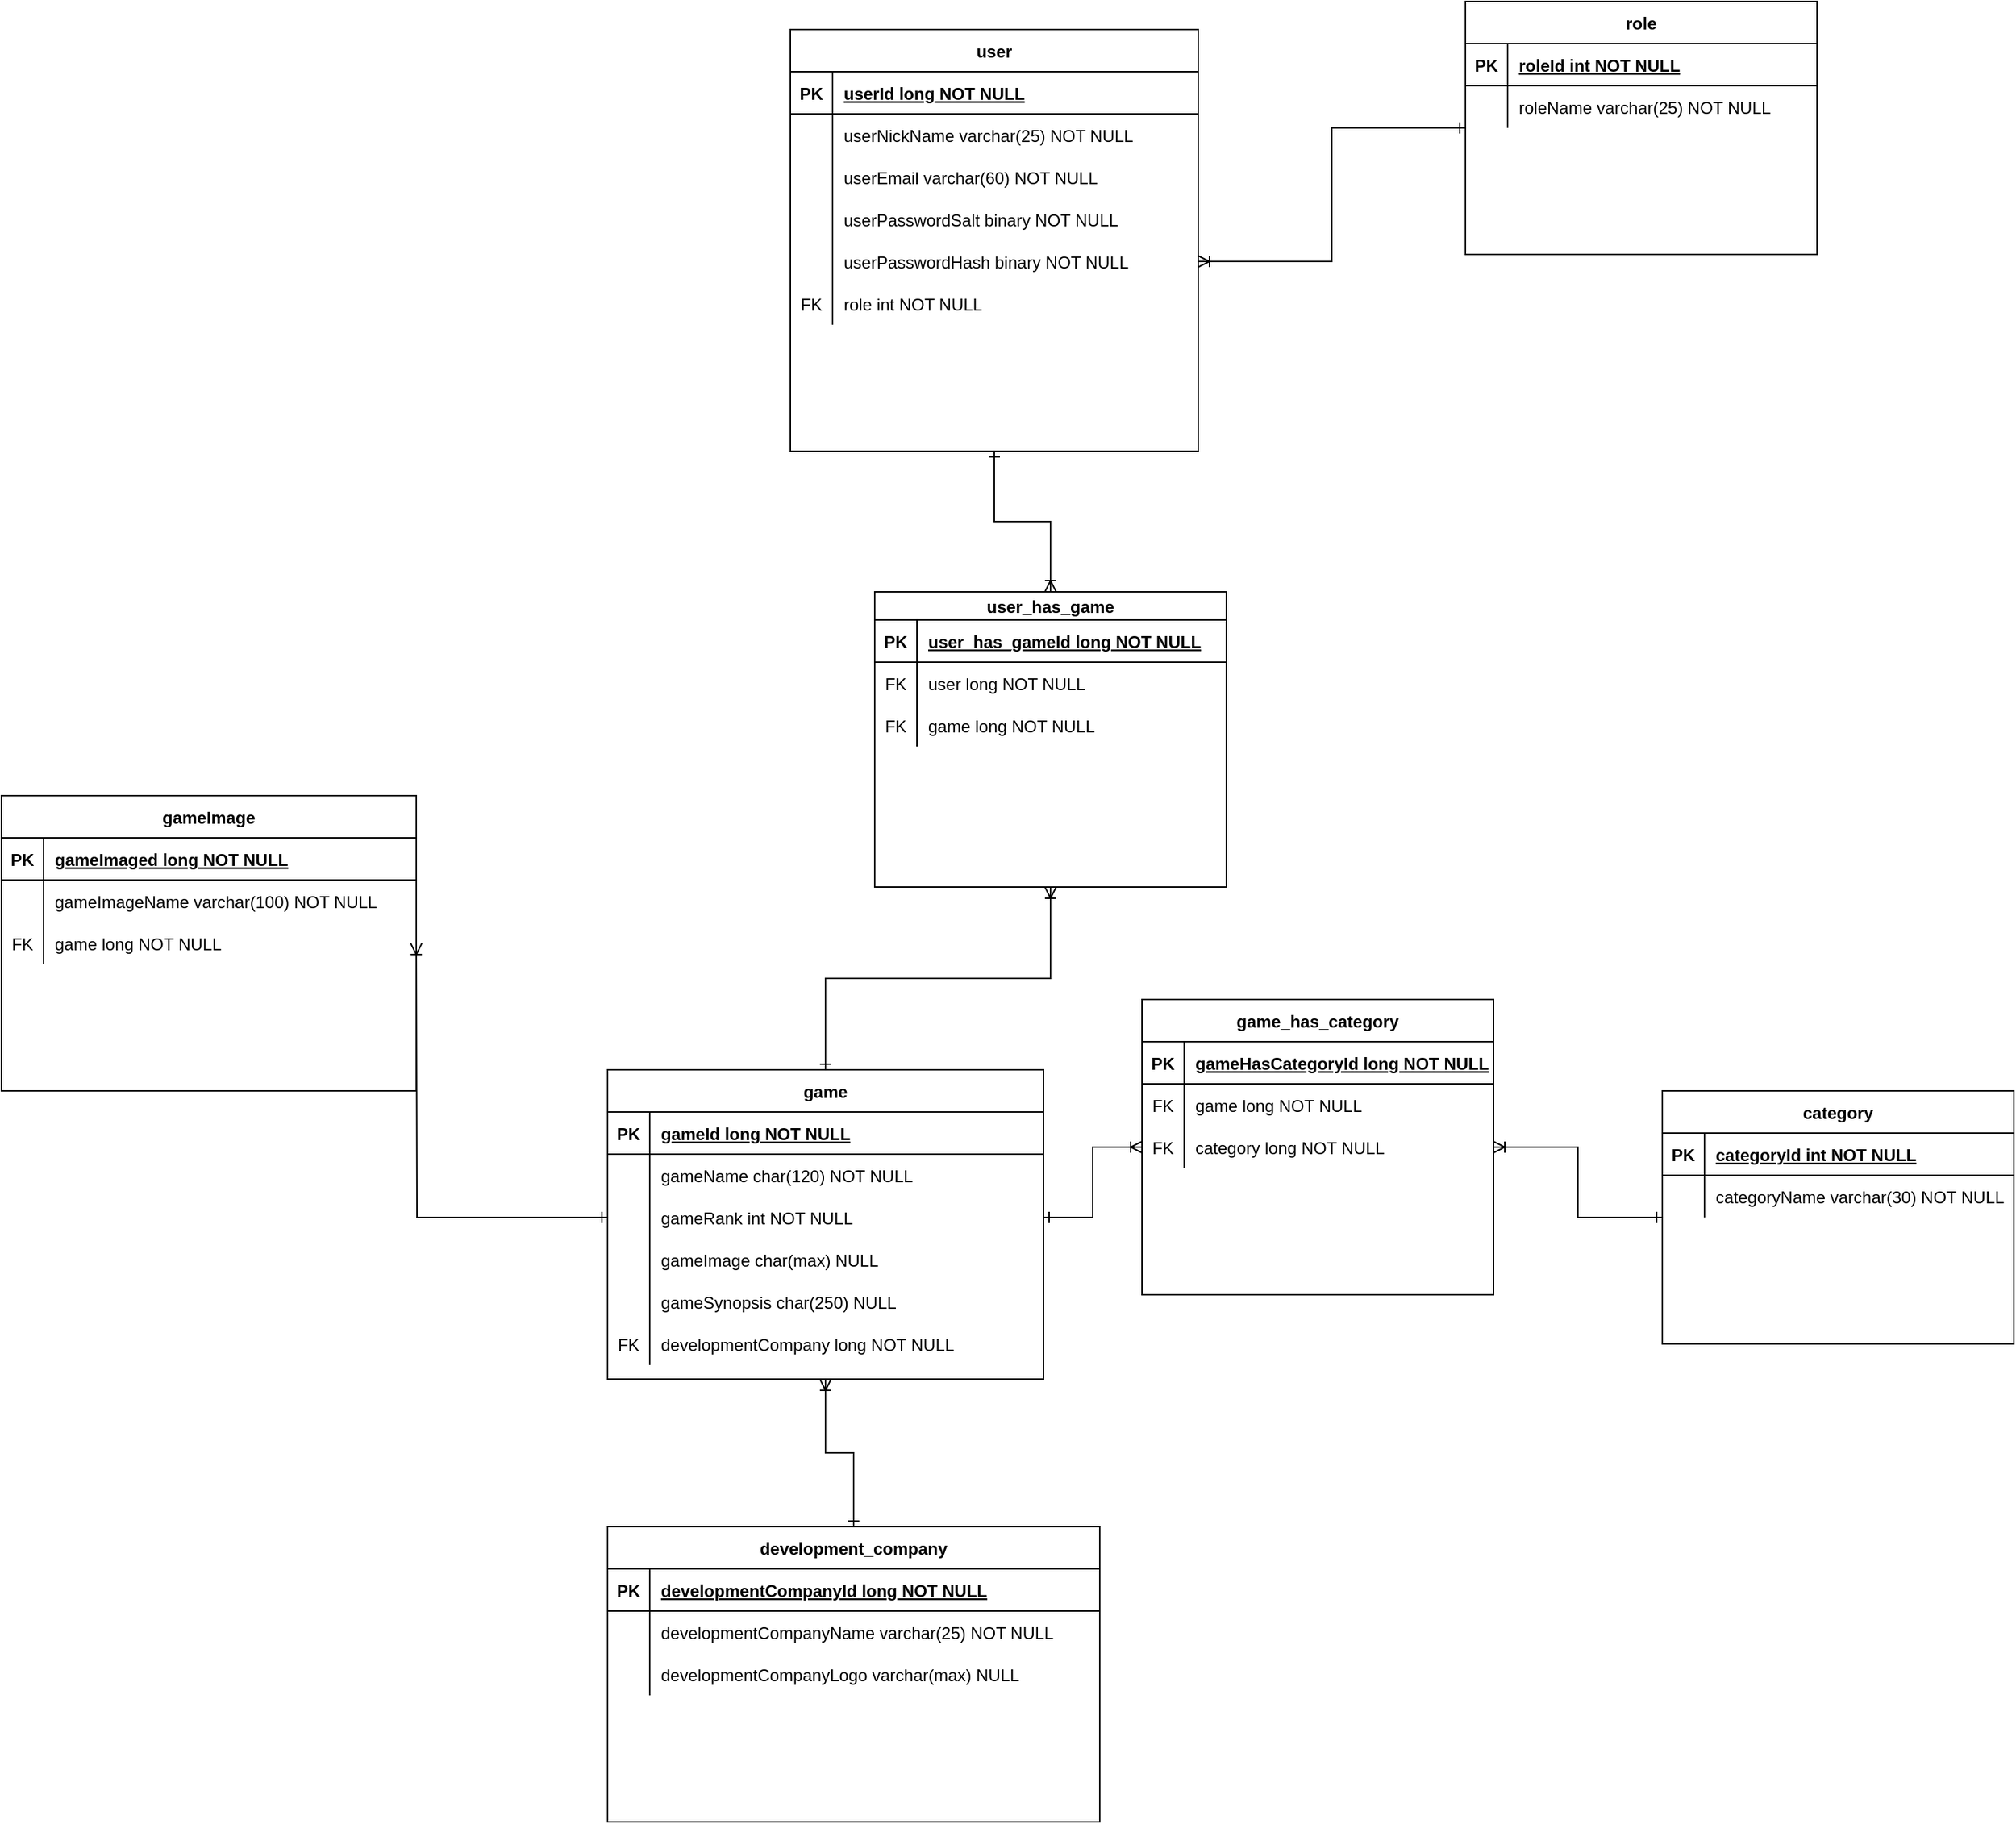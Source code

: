 <mxfile version="22.1.21" type="device">
  <diagram id="R2lEEEUBdFMjLlhIrx00" name="Page-1">
    <mxGraphModel dx="1264" dy="916" grid="0" gridSize="10" guides="1" tooltips="1" connect="1" arrows="1" fold="1" page="0" pageScale="1" pageWidth="850" pageHeight="1100" math="0" shadow="0" extFonts="Permanent Marker^https://fonts.googleapis.com/css?family=Permanent+Marker">
      <root>
        <mxCell id="0" />
        <mxCell id="1" parent="0" />
        <mxCell id="AnekOjDYWq-MQ7Yk_HKM-102" style="edgeStyle=orthogonalEdgeStyle;rounded=0;orthogonalLoop=1;jettySize=auto;html=1;exitX=0.5;exitY=1;exitDx=0;exitDy=0;entryX=0.5;entryY=0;entryDx=0;entryDy=0;endArrow=ERone;endFill=0;startArrow=ERoneToMany;startFill=0;" parent="1" source="C-vyLk0tnHw3VtMMgP7b-23" target="AnekOjDYWq-MQ7Yk_HKM-36" edge="1">
          <mxGeometry relative="1" as="geometry" />
        </mxCell>
        <mxCell id="C-vyLk0tnHw3VtMMgP7b-23" value="game" style="shape=table;startSize=30;container=1;collapsible=1;childLayout=tableLayout;fixedRows=1;rowLines=0;fontStyle=1;align=center;resizeLast=1;" parent="1" vertex="1">
          <mxGeometry x="160" y="720" width="310" height="220" as="geometry" />
        </mxCell>
        <mxCell id="C-vyLk0tnHw3VtMMgP7b-24" value="" style="shape=partialRectangle;collapsible=0;dropTarget=0;pointerEvents=0;fillColor=none;points=[[0,0.5],[1,0.5]];portConstraint=eastwest;top=0;left=0;right=0;bottom=1;" parent="C-vyLk0tnHw3VtMMgP7b-23" vertex="1">
          <mxGeometry y="30" width="310" height="30" as="geometry" />
        </mxCell>
        <mxCell id="C-vyLk0tnHw3VtMMgP7b-25" value="PK" style="shape=partialRectangle;overflow=hidden;connectable=0;fillColor=none;top=0;left=0;bottom=0;right=0;fontStyle=1;" parent="C-vyLk0tnHw3VtMMgP7b-24" vertex="1">
          <mxGeometry width="30" height="30" as="geometry">
            <mxRectangle width="30" height="30" as="alternateBounds" />
          </mxGeometry>
        </mxCell>
        <mxCell id="C-vyLk0tnHw3VtMMgP7b-26" value="gameId long NOT NULL " style="shape=partialRectangle;overflow=hidden;connectable=0;fillColor=none;top=0;left=0;bottom=0;right=0;align=left;spacingLeft=6;fontStyle=5;" parent="C-vyLk0tnHw3VtMMgP7b-24" vertex="1">
          <mxGeometry x="30" width="280" height="30" as="geometry">
            <mxRectangle width="280" height="30" as="alternateBounds" />
          </mxGeometry>
        </mxCell>
        <mxCell id="C-vyLk0tnHw3VtMMgP7b-27" value="" style="shape=partialRectangle;collapsible=0;dropTarget=0;pointerEvents=0;fillColor=none;points=[[0,0.5],[1,0.5]];portConstraint=eastwest;top=0;left=0;right=0;bottom=0;" parent="C-vyLk0tnHw3VtMMgP7b-23" vertex="1">
          <mxGeometry y="60" width="310" height="30" as="geometry" />
        </mxCell>
        <mxCell id="C-vyLk0tnHw3VtMMgP7b-28" value="" style="shape=partialRectangle;overflow=hidden;connectable=0;fillColor=none;top=0;left=0;bottom=0;right=0;" parent="C-vyLk0tnHw3VtMMgP7b-27" vertex="1">
          <mxGeometry width="30" height="30" as="geometry">
            <mxRectangle width="30" height="30" as="alternateBounds" />
          </mxGeometry>
        </mxCell>
        <mxCell id="C-vyLk0tnHw3VtMMgP7b-29" value="gameName char(120) NOT NULL" style="shape=partialRectangle;overflow=hidden;connectable=0;fillColor=none;top=0;left=0;bottom=0;right=0;align=left;spacingLeft=6;" parent="C-vyLk0tnHw3VtMMgP7b-27" vertex="1">
          <mxGeometry x="30" width="280" height="30" as="geometry">
            <mxRectangle width="280" height="30" as="alternateBounds" />
          </mxGeometry>
        </mxCell>
        <mxCell id="AnekOjDYWq-MQ7Yk_HKM-1" value="" style="shape=partialRectangle;collapsible=0;dropTarget=0;pointerEvents=0;fillColor=none;points=[[0,0.5],[1,0.5]];portConstraint=eastwest;top=0;left=0;right=0;bottom=0;" parent="C-vyLk0tnHw3VtMMgP7b-23" vertex="1">
          <mxGeometry y="90" width="310" height="30" as="geometry" />
        </mxCell>
        <mxCell id="AnekOjDYWq-MQ7Yk_HKM-2" value="" style="shape=partialRectangle;overflow=hidden;connectable=0;fillColor=none;top=0;left=0;bottom=0;right=0;" parent="AnekOjDYWq-MQ7Yk_HKM-1" vertex="1">
          <mxGeometry width="30" height="30" as="geometry">
            <mxRectangle width="30" height="30" as="alternateBounds" />
          </mxGeometry>
        </mxCell>
        <mxCell id="AnekOjDYWq-MQ7Yk_HKM-3" value="gameRank int NOT NULL" style="shape=partialRectangle;overflow=hidden;connectable=0;fillColor=none;top=0;left=0;bottom=0;right=0;align=left;spacingLeft=6;" parent="AnekOjDYWq-MQ7Yk_HKM-1" vertex="1">
          <mxGeometry x="30" width="280" height="30" as="geometry">
            <mxRectangle width="280" height="30" as="alternateBounds" />
          </mxGeometry>
        </mxCell>
        <mxCell id="AnekOjDYWq-MQ7Yk_HKM-4" value="" style="shape=partialRectangle;collapsible=0;dropTarget=0;pointerEvents=0;fillColor=none;points=[[0,0.5],[1,0.5]];portConstraint=eastwest;top=0;left=0;right=0;bottom=0;" parent="C-vyLk0tnHw3VtMMgP7b-23" vertex="1">
          <mxGeometry y="120" width="310" height="30" as="geometry" />
        </mxCell>
        <mxCell id="AnekOjDYWq-MQ7Yk_HKM-5" value="" style="shape=partialRectangle;overflow=hidden;connectable=0;fillColor=none;top=0;left=0;bottom=0;right=0;" parent="AnekOjDYWq-MQ7Yk_HKM-4" vertex="1">
          <mxGeometry width="30" height="30" as="geometry">
            <mxRectangle width="30" height="30" as="alternateBounds" />
          </mxGeometry>
        </mxCell>
        <mxCell id="AnekOjDYWq-MQ7Yk_HKM-6" value="gameImage char(max) NULL" style="shape=partialRectangle;overflow=hidden;connectable=0;fillColor=none;top=0;left=0;bottom=0;right=0;align=left;spacingLeft=6;" parent="AnekOjDYWq-MQ7Yk_HKM-4" vertex="1">
          <mxGeometry x="30" width="280" height="30" as="geometry">
            <mxRectangle width="280" height="30" as="alternateBounds" />
          </mxGeometry>
        </mxCell>
        <mxCell id="AnekOjDYWq-MQ7Yk_HKM-7" value="" style="shape=partialRectangle;collapsible=0;dropTarget=0;pointerEvents=0;fillColor=none;points=[[0,0.5],[1,0.5]];portConstraint=eastwest;top=0;left=0;right=0;bottom=0;" parent="C-vyLk0tnHw3VtMMgP7b-23" vertex="1">
          <mxGeometry y="150" width="310" height="30" as="geometry" />
        </mxCell>
        <mxCell id="AnekOjDYWq-MQ7Yk_HKM-8" value="" style="shape=partialRectangle;overflow=hidden;connectable=0;fillColor=none;top=0;left=0;bottom=0;right=0;" parent="AnekOjDYWq-MQ7Yk_HKM-7" vertex="1">
          <mxGeometry width="30" height="30" as="geometry">
            <mxRectangle width="30" height="30" as="alternateBounds" />
          </mxGeometry>
        </mxCell>
        <mxCell id="AnekOjDYWq-MQ7Yk_HKM-9" value="gameSynopsis char(250) NULL" style="shape=partialRectangle;overflow=hidden;connectable=0;fillColor=none;top=0;left=0;bottom=0;right=0;align=left;spacingLeft=6;" parent="AnekOjDYWq-MQ7Yk_HKM-7" vertex="1">
          <mxGeometry x="30" width="280" height="30" as="geometry">
            <mxRectangle width="280" height="30" as="alternateBounds" />
          </mxGeometry>
        </mxCell>
        <mxCell id="AnekOjDYWq-MQ7Yk_HKM-103" value="" style="shape=partialRectangle;collapsible=0;dropTarget=0;pointerEvents=0;fillColor=none;points=[[0,0.5],[1,0.5]];portConstraint=eastwest;top=0;left=0;right=0;bottom=0;" parent="C-vyLk0tnHw3VtMMgP7b-23" vertex="1">
          <mxGeometry y="180" width="310" height="30" as="geometry" />
        </mxCell>
        <mxCell id="AnekOjDYWq-MQ7Yk_HKM-104" value="FK" style="shape=partialRectangle;overflow=hidden;connectable=0;fillColor=none;top=0;left=0;bottom=0;right=0;" parent="AnekOjDYWq-MQ7Yk_HKM-103" vertex="1">
          <mxGeometry width="30" height="30" as="geometry">
            <mxRectangle width="30" height="30" as="alternateBounds" />
          </mxGeometry>
        </mxCell>
        <mxCell id="AnekOjDYWq-MQ7Yk_HKM-105" value="developmentCompany long NOT NULL" style="shape=partialRectangle;overflow=hidden;connectable=0;fillColor=none;top=0;left=0;bottom=0;right=0;align=left;spacingLeft=6;" parent="AnekOjDYWq-MQ7Yk_HKM-103" vertex="1">
          <mxGeometry x="30" width="280" height="30" as="geometry">
            <mxRectangle width="280" height="30" as="alternateBounds" />
          </mxGeometry>
        </mxCell>
        <mxCell id="AnekOjDYWq-MQ7Yk_HKM-89" style="edgeStyle=orthogonalEdgeStyle;rounded=0;orthogonalLoop=1;jettySize=auto;html=1;exitX=0;exitY=0.5;exitDx=0;exitDy=0;entryX=1;entryY=0.5;entryDx=0;entryDy=0;startArrow=ERone;startFill=0;endArrow=ERoneToMany;endFill=0;" parent="1" source="AnekOjDYWq-MQ7Yk_HKM-29" target="AnekOjDYWq-MQ7Yk_HKM-85" edge="1">
          <mxGeometry relative="1" as="geometry" />
        </mxCell>
        <mxCell id="AnekOjDYWq-MQ7Yk_HKM-29" value="category" style="shape=table;startSize=30;container=1;collapsible=1;childLayout=tableLayout;fixedRows=1;rowLines=0;fontStyle=1;align=center;resizeLast=1;" parent="1" vertex="1">
          <mxGeometry x="910" y="735" width="250" height="180" as="geometry" />
        </mxCell>
        <mxCell id="AnekOjDYWq-MQ7Yk_HKM-30" value="" style="shape=partialRectangle;collapsible=0;dropTarget=0;pointerEvents=0;fillColor=none;points=[[0,0.5],[1,0.5]];portConstraint=eastwest;top=0;left=0;right=0;bottom=1;" parent="AnekOjDYWq-MQ7Yk_HKM-29" vertex="1">
          <mxGeometry y="30" width="250" height="30" as="geometry" />
        </mxCell>
        <mxCell id="AnekOjDYWq-MQ7Yk_HKM-31" value="PK" style="shape=partialRectangle;overflow=hidden;connectable=0;fillColor=none;top=0;left=0;bottom=0;right=0;fontStyle=1;" parent="AnekOjDYWq-MQ7Yk_HKM-30" vertex="1">
          <mxGeometry width="30" height="30" as="geometry">
            <mxRectangle width="30" height="30" as="alternateBounds" />
          </mxGeometry>
        </mxCell>
        <mxCell id="AnekOjDYWq-MQ7Yk_HKM-32" value="categoryId int NOT NULL" style="shape=partialRectangle;overflow=hidden;connectable=0;fillColor=none;top=0;left=0;bottom=0;right=0;align=left;spacingLeft=6;fontStyle=5;" parent="AnekOjDYWq-MQ7Yk_HKM-30" vertex="1">
          <mxGeometry x="30" width="220" height="30" as="geometry">
            <mxRectangle width="220" height="30" as="alternateBounds" />
          </mxGeometry>
        </mxCell>
        <mxCell id="AnekOjDYWq-MQ7Yk_HKM-33" value="" style="shape=partialRectangle;collapsible=0;dropTarget=0;pointerEvents=0;fillColor=none;points=[[0,0.5],[1,0.5]];portConstraint=eastwest;top=0;left=0;right=0;bottom=0;" parent="AnekOjDYWq-MQ7Yk_HKM-29" vertex="1">
          <mxGeometry y="60" width="250" height="30" as="geometry" />
        </mxCell>
        <mxCell id="AnekOjDYWq-MQ7Yk_HKM-34" value="" style="shape=partialRectangle;overflow=hidden;connectable=0;fillColor=none;top=0;left=0;bottom=0;right=0;" parent="AnekOjDYWq-MQ7Yk_HKM-33" vertex="1">
          <mxGeometry width="30" height="30" as="geometry">
            <mxRectangle width="30" height="30" as="alternateBounds" />
          </mxGeometry>
        </mxCell>
        <mxCell id="AnekOjDYWq-MQ7Yk_HKM-35" value="categoryName varchar(30) NOT NULL" style="shape=partialRectangle;overflow=hidden;connectable=0;fillColor=none;top=0;left=0;bottom=0;right=0;align=left;spacingLeft=6;" parent="AnekOjDYWq-MQ7Yk_HKM-33" vertex="1">
          <mxGeometry x="30" width="220" height="30" as="geometry">
            <mxRectangle width="220" height="30" as="alternateBounds" />
          </mxGeometry>
        </mxCell>
        <mxCell id="AnekOjDYWq-MQ7Yk_HKM-36" value="development_company" style="shape=table;startSize=30;container=1;collapsible=1;childLayout=tableLayout;fixedRows=1;rowLines=0;fontStyle=1;align=center;resizeLast=1;" parent="1" vertex="1">
          <mxGeometry x="160" y="1045" width="350" height="210" as="geometry" />
        </mxCell>
        <mxCell id="AnekOjDYWq-MQ7Yk_HKM-37" value="" style="shape=partialRectangle;collapsible=0;dropTarget=0;pointerEvents=0;fillColor=none;points=[[0,0.5],[1,0.5]];portConstraint=eastwest;top=0;left=0;right=0;bottom=1;" parent="AnekOjDYWq-MQ7Yk_HKM-36" vertex="1">
          <mxGeometry y="30" width="350" height="30" as="geometry" />
        </mxCell>
        <mxCell id="AnekOjDYWq-MQ7Yk_HKM-38" value="PK" style="shape=partialRectangle;overflow=hidden;connectable=0;fillColor=none;top=0;left=0;bottom=0;right=0;fontStyle=1;" parent="AnekOjDYWq-MQ7Yk_HKM-37" vertex="1">
          <mxGeometry width="30" height="30" as="geometry">
            <mxRectangle width="30" height="30" as="alternateBounds" />
          </mxGeometry>
        </mxCell>
        <mxCell id="AnekOjDYWq-MQ7Yk_HKM-39" value="developmentCompanyId long NOT NULL" style="shape=partialRectangle;overflow=hidden;connectable=0;fillColor=none;top=0;left=0;bottom=0;right=0;align=left;spacingLeft=6;fontStyle=5;" parent="AnekOjDYWq-MQ7Yk_HKM-37" vertex="1">
          <mxGeometry x="30" width="320" height="30" as="geometry">
            <mxRectangle width="320" height="30" as="alternateBounds" />
          </mxGeometry>
        </mxCell>
        <mxCell id="AnekOjDYWq-MQ7Yk_HKM-40" value="" style="shape=partialRectangle;collapsible=0;dropTarget=0;pointerEvents=0;fillColor=none;points=[[0,0.5],[1,0.5]];portConstraint=eastwest;top=0;left=0;right=0;bottom=0;" parent="AnekOjDYWq-MQ7Yk_HKM-36" vertex="1">
          <mxGeometry y="60" width="350" height="30" as="geometry" />
        </mxCell>
        <mxCell id="AnekOjDYWq-MQ7Yk_HKM-41" value="" style="shape=partialRectangle;overflow=hidden;connectable=0;fillColor=none;top=0;left=0;bottom=0;right=0;" parent="AnekOjDYWq-MQ7Yk_HKM-40" vertex="1">
          <mxGeometry width="30" height="30" as="geometry">
            <mxRectangle width="30" height="30" as="alternateBounds" />
          </mxGeometry>
        </mxCell>
        <mxCell id="AnekOjDYWq-MQ7Yk_HKM-42" value="developmentCompanyName varchar(25) NOT NULL" style="shape=partialRectangle;overflow=hidden;connectable=0;fillColor=none;top=0;left=0;bottom=0;right=0;align=left;spacingLeft=6;" parent="AnekOjDYWq-MQ7Yk_HKM-40" vertex="1">
          <mxGeometry x="30" width="320" height="30" as="geometry">
            <mxRectangle width="320" height="30" as="alternateBounds" />
          </mxGeometry>
        </mxCell>
        <mxCell id="AnekOjDYWq-MQ7Yk_HKM-57" value="" style="shape=partialRectangle;collapsible=0;dropTarget=0;pointerEvents=0;fillColor=none;points=[[0,0.5],[1,0.5]];portConstraint=eastwest;top=0;left=0;right=0;bottom=0;" parent="AnekOjDYWq-MQ7Yk_HKM-36" vertex="1">
          <mxGeometry y="90" width="350" height="30" as="geometry" />
        </mxCell>
        <mxCell id="AnekOjDYWq-MQ7Yk_HKM-58" value="" style="shape=partialRectangle;overflow=hidden;connectable=0;fillColor=none;top=0;left=0;bottom=0;right=0;" parent="AnekOjDYWq-MQ7Yk_HKM-57" vertex="1">
          <mxGeometry width="30" height="30" as="geometry">
            <mxRectangle width="30" height="30" as="alternateBounds" />
          </mxGeometry>
        </mxCell>
        <mxCell id="AnekOjDYWq-MQ7Yk_HKM-59" value="developmentCompanyLogo varchar(max) NULL" style="shape=partialRectangle;overflow=hidden;connectable=0;fillColor=none;top=0;left=0;bottom=0;right=0;align=left;spacingLeft=6;" parent="AnekOjDYWq-MQ7Yk_HKM-57" vertex="1">
          <mxGeometry x="30" width="320" height="30" as="geometry">
            <mxRectangle width="320" height="30" as="alternateBounds" />
          </mxGeometry>
        </mxCell>
        <mxCell id="AnekOjDYWq-MQ7Yk_HKM-71" value="game_has_category" style="shape=table;startSize=30;container=1;collapsible=1;childLayout=tableLayout;fixedRows=1;rowLines=0;fontStyle=1;align=center;resizeLast=1;" parent="1" vertex="1">
          <mxGeometry x="540" y="670" width="250" height="210" as="geometry" />
        </mxCell>
        <mxCell id="AnekOjDYWq-MQ7Yk_HKM-72" value="" style="shape=partialRectangle;collapsible=0;dropTarget=0;pointerEvents=0;fillColor=none;points=[[0,0.5],[1,0.5]];portConstraint=eastwest;top=0;left=0;right=0;bottom=1;" parent="AnekOjDYWq-MQ7Yk_HKM-71" vertex="1">
          <mxGeometry y="30" width="250" height="30" as="geometry" />
        </mxCell>
        <mxCell id="AnekOjDYWq-MQ7Yk_HKM-73" value="PK" style="shape=partialRectangle;overflow=hidden;connectable=0;fillColor=none;top=0;left=0;bottom=0;right=0;fontStyle=1;" parent="AnekOjDYWq-MQ7Yk_HKM-72" vertex="1">
          <mxGeometry width="30" height="30" as="geometry">
            <mxRectangle width="30" height="30" as="alternateBounds" />
          </mxGeometry>
        </mxCell>
        <mxCell id="AnekOjDYWq-MQ7Yk_HKM-74" value="gameHasCategoryId long NOT NULL" style="shape=partialRectangle;overflow=hidden;connectable=0;fillColor=none;top=0;left=0;bottom=0;right=0;align=left;spacingLeft=6;fontStyle=5;" parent="AnekOjDYWq-MQ7Yk_HKM-72" vertex="1">
          <mxGeometry x="30" width="220" height="30" as="geometry">
            <mxRectangle width="220" height="30" as="alternateBounds" />
          </mxGeometry>
        </mxCell>
        <mxCell id="AnekOjDYWq-MQ7Yk_HKM-75" value="" style="shape=partialRectangle;collapsible=0;dropTarget=0;pointerEvents=0;fillColor=none;points=[[0,0.5],[1,0.5]];portConstraint=eastwest;top=0;left=0;right=0;bottom=0;" parent="AnekOjDYWq-MQ7Yk_HKM-71" vertex="1">
          <mxGeometry y="60" width="250" height="30" as="geometry" />
        </mxCell>
        <mxCell id="AnekOjDYWq-MQ7Yk_HKM-76" value="FK" style="shape=partialRectangle;overflow=hidden;connectable=0;fillColor=none;top=0;left=0;bottom=0;right=0;" parent="AnekOjDYWq-MQ7Yk_HKM-75" vertex="1">
          <mxGeometry width="30" height="30" as="geometry">
            <mxRectangle width="30" height="30" as="alternateBounds" />
          </mxGeometry>
        </mxCell>
        <mxCell id="AnekOjDYWq-MQ7Yk_HKM-77" value="game long NOT NULL" style="shape=partialRectangle;overflow=hidden;connectable=0;fillColor=none;top=0;left=0;bottom=0;right=0;align=left;spacingLeft=6;" parent="AnekOjDYWq-MQ7Yk_HKM-75" vertex="1">
          <mxGeometry x="30" width="220" height="30" as="geometry">
            <mxRectangle width="220" height="30" as="alternateBounds" />
          </mxGeometry>
        </mxCell>
        <mxCell id="AnekOjDYWq-MQ7Yk_HKM-85" value="" style="shape=partialRectangle;collapsible=0;dropTarget=0;pointerEvents=0;fillColor=none;points=[[0,0.5],[1,0.5]];portConstraint=eastwest;top=0;left=0;right=0;bottom=0;" parent="AnekOjDYWq-MQ7Yk_HKM-71" vertex="1">
          <mxGeometry y="90" width="250" height="30" as="geometry" />
        </mxCell>
        <mxCell id="AnekOjDYWq-MQ7Yk_HKM-86" value="FK" style="shape=partialRectangle;overflow=hidden;connectable=0;fillColor=none;top=0;left=0;bottom=0;right=0;" parent="AnekOjDYWq-MQ7Yk_HKM-85" vertex="1">
          <mxGeometry width="30" height="30" as="geometry">
            <mxRectangle width="30" height="30" as="alternateBounds" />
          </mxGeometry>
        </mxCell>
        <mxCell id="AnekOjDYWq-MQ7Yk_HKM-87" value="category long NOT NULL" style="shape=partialRectangle;overflow=hidden;connectable=0;fillColor=none;top=0;left=0;bottom=0;right=0;align=left;spacingLeft=6;" parent="AnekOjDYWq-MQ7Yk_HKM-85" vertex="1">
          <mxGeometry x="30" width="220" height="30" as="geometry">
            <mxRectangle width="220" height="30" as="alternateBounds" />
          </mxGeometry>
        </mxCell>
        <mxCell id="AnekOjDYWq-MQ7Yk_HKM-88" style="edgeStyle=orthogonalEdgeStyle;rounded=0;orthogonalLoop=1;jettySize=auto;html=1;exitX=1;exitY=0.5;exitDx=0;exitDy=0;entryX=0;entryY=0.5;entryDx=0;entryDy=0;endArrow=ERoneToMany;endFill=0;startArrow=ERone;startFill=0;" parent="1" source="AnekOjDYWq-MQ7Yk_HKM-1" target="AnekOjDYWq-MQ7Yk_HKM-85" edge="1">
          <mxGeometry relative="1" as="geometry" />
        </mxCell>
        <mxCell id="1yfV4tMEm4Xo5S6PeNjJ-73" style="edgeStyle=orthogonalEdgeStyle;rounded=0;orthogonalLoop=1;jettySize=auto;html=1;exitX=0.5;exitY=1;exitDx=0;exitDy=0;entryX=0.5;entryY=0;entryDx=0;entryDy=0;endArrow=ERoneToMany;endFill=0;startArrow=ERone;startFill=0;" parent="1" source="1yfV4tMEm4Xo5S6PeNjJ-1" target="1yfV4tMEm4Xo5S6PeNjJ-56" edge="1">
          <mxGeometry relative="1" as="geometry" />
        </mxCell>
        <mxCell id="1yfV4tMEm4Xo5S6PeNjJ-1" value="user" style="shape=table;startSize=30;container=1;collapsible=1;childLayout=tableLayout;fixedRows=1;rowLines=0;fontStyle=1;align=center;resizeLast=1;" parent="1" vertex="1">
          <mxGeometry x="290" y="-20" width="290" height="300" as="geometry" />
        </mxCell>
        <mxCell id="1yfV4tMEm4Xo5S6PeNjJ-2" value="" style="shape=partialRectangle;collapsible=0;dropTarget=0;pointerEvents=0;fillColor=none;points=[[0,0.5],[1,0.5]];portConstraint=eastwest;top=0;left=0;right=0;bottom=1;" parent="1yfV4tMEm4Xo5S6PeNjJ-1" vertex="1">
          <mxGeometry y="30" width="290" height="30" as="geometry" />
        </mxCell>
        <mxCell id="1yfV4tMEm4Xo5S6PeNjJ-3" value="PK" style="shape=partialRectangle;overflow=hidden;connectable=0;fillColor=none;top=0;left=0;bottom=0;right=0;fontStyle=1;" parent="1yfV4tMEm4Xo5S6PeNjJ-2" vertex="1">
          <mxGeometry width="30" height="30" as="geometry">
            <mxRectangle width="30" height="30" as="alternateBounds" />
          </mxGeometry>
        </mxCell>
        <mxCell id="1yfV4tMEm4Xo5S6PeNjJ-4" value="userId long NOT NULL" style="shape=partialRectangle;overflow=hidden;connectable=0;fillColor=none;top=0;left=0;bottom=0;right=0;align=left;spacingLeft=6;fontStyle=5;" parent="1yfV4tMEm4Xo5S6PeNjJ-2" vertex="1">
          <mxGeometry x="30" width="260" height="30" as="geometry">
            <mxRectangle width="260" height="30" as="alternateBounds" />
          </mxGeometry>
        </mxCell>
        <mxCell id="1yfV4tMEm4Xo5S6PeNjJ-5" value="" style="shape=partialRectangle;collapsible=0;dropTarget=0;pointerEvents=0;fillColor=none;points=[[0,0.5],[1,0.5]];portConstraint=eastwest;top=0;left=0;right=0;bottom=0;" parent="1yfV4tMEm4Xo5S6PeNjJ-1" vertex="1">
          <mxGeometry y="60" width="290" height="30" as="geometry" />
        </mxCell>
        <mxCell id="1yfV4tMEm4Xo5S6PeNjJ-6" value="" style="shape=partialRectangle;overflow=hidden;connectable=0;fillColor=none;top=0;left=0;bottom=0;right=0;" parent="1yfV4tMEm4Xo5S6PeNjJ-5" vertex="1">
          <mxGeometry width="30" height="30" as="geometry">
            <mxRectangle width="30" height="30" as="alternateBounds" />
          </mxGeometry>
        </mxCell>
        <mxCell id="1yfV4tMEm4Xo5S6PeNjJ-7" value="userNickName varchar(25) NOT NULL" style="shape=partialRectangle;overflow=hidden;connectable=0;fillColor=none;top=0;left=0;bottom=0;right=0;align=left;spacingLeft=6;" parent="1yfV4tMEm4Xo5S6PeNjJ-5" vertex="1">
          <mxGeometry x="30" width="260" height="30" as="geometry">
            <mxRectangle width="260" height="30" as="alternateBounds" />
          </mxGeometry>
        </mxCell>
        <mxCell id="1yfV4tMEm4Xo5S6PeNjJ-31" value="" style="shape=partialRectangle;collapsible=0;dropTarget=0;pointerEvents=0;fillColor=none;points=[[0,0.5],[1,0.5]];portConstraint=eastwest;top=0;left=0;right=0;bottom=0;" parent="1yfV4tMEm4Xo5S6PeNjJ-1" vertex="1">
          <mxGeometry y="90" width="290" height="30" as="geometry" />
        </mxCell>
        <mxCell id="1yfV4tMEm4Xo5S6PeNjJ-32" value="" style="shape=partialRectangle;overflow=hidden;connectable=0;fillColor=none;top=0;left=0;bottom=0;right=0;" parent="1yfV4tMEm4Xo5S6PeNjJ-31" vertex="1">
          <mxGeometry width="30" height="30" as="geometry">
            <mxRectangle width="30" height="30" as="alternateBounds" />
          </mxGeometry>
        </mxCell>
        <mxCell id="1yfV4tMEm4Xo5S6PeNjJ-33" value="userEmail varchar(60) NOT NULL" style="shape=partialRectangle;overflow=hidden;connectable=0;fillColor=none;top=0;left=0;bottom=0;right=0;align=left;spacingLeft=6;" parent="1yfV4tMEm4Xo5S6PeNjJ-31" vertex="1">
          <mxGeometry x="30" width="260" height="30" as="geometry">
            <mxRectangle width="260" height="30" as="alternateBounds" />
          </mxGeometry>
        </mxCell>
        <mxCell id="1yfV4tMEm4Xo5S6PeNjJ-15" value="" style="shape=partialRectangle;collapsible=0;dropTarget=0;pointerEvents=0;fillColor=none;points=[[0,0.5],[1,0.5]];portConstraint=eastwest;top=0;left=0;right=0;bottom=0;" parent="1yfV4tMEm4Xo5S6PeNjJ-1" vertex="1">
          <mxGeometry y="120" width="290" height="30" as="geometry" />
        </mxCell>
        <mxCell id="1yfV4tMEm4Xo5S6PeNjJ-16" value="" style="shape=partialRectangle;overflow=hidden;connectable=0;fillColor=none;top=0;left=0;bottom=0;right=0;" parent="1yfV4tMEm4Xo5S6PeNjJ-15" vertex="1">
          <mxGeometry width="30" height="30" as="geometry">
            <mxRectangle width="30" height="30" as="alternateBounds" />
          </mxGeometry>
        </mxCell>
        <mxCell id="1yfV4tMEm4Xo5S6PeNjJ-17" value="userPasswordSalt binary NOT NULL" style="shape=partialRectangle;overflow=hidden;connectable=0;fillColor=none;top=0;left=0;bottom=0;right=0;align=left;spacingLeft=6;" parent="1yfV4tMEm4Xo5S6PeNjJ-15" vertex="1">
          <mxGeometry x="30" width="260" height="30" as="geometry">
            <mxRectangle width="260" height="30" as="alternateBounds" />
          </mxGeometry>
        </mxCell>
        <mxCell id="1yfV4tMEm4Xo5S6PeNjJ-28" value="" style="shape=partialRectangle;collapsible=0;dropTarget=0;pointerEvents=0;fillColor=none;points=[[0,0.5],[1,0.5]];portConstraint=eastwest;top=0;left=0;right=0;bottom=0;" parent="1yfV4tMEm4Xo5S6PeNjJ-1" vertex="1">
          <mxGeometry y="150" width="290" height="30" as="geometry" />
        </mxCell>
        <mxCell id="1yfV4tMEm4Xo5S6PeNjJ-29" value="" style="shape=partialRectangle;overflow=hidden;connectable=0;fillColor=none;top=0;left=0;bottom=0;right=0;" parent="1yfV4tMEm4Xo5S6PeNjJ-28" vertex="1">
          <mxGeometry width="30" height="30" as="geometry">
            <mxRectangle width="30" height="30" as="alternateBounds" />
          </mxGeometry>
        </mxCell>
        <mxCell id="1yfV4tMEm4Xo5S6PeNjJ-30" value="userPasswordHash binary NOT NULL" style="shape=partialRectangle;overflow=hidden;connectable=0;fillColor=none;top=0;left=0;bottom=0;right=0;align=left;spacingLeft=6;" parent="1yfV4tMEm4Xo5S6PeNjJ-28" vertex="1">
          <mxGeometry x="30" width="260" height="30" as="geometry">
            <mxRectangle width="260" height="30" as="alternateBounds" />
          </mxGeometry>
        </mxCell>
        <mxCell id="1yfV4tMEm4Xo5S6PeNjJ-34" value="" style="shape=partialRectangle;collapsible=0;dropTarget=0;pointerEvents=0;fillColor=none;points=[[0,0.5],[1,0.5]];portConstraint=eastwest;top=0;left=0;right=0;bottom=0;" parent="1yfV4tMEm4Xo5S6PeNjJ-1" vertex="1">
          <mxGeometry y="180" width="290" height="30" as="geometry" />
        </mxCell>
        <mxCell id="1yfV4tMEm4Xo5S6PeNjJ-35" value="FK" style="shape=partialRectangle;overflow=hidden;connectable=0;fillColor=none;top=0;left=0;bottom=0;right=0;" parent="1yfV4tMEm4Xo5S6PeNjJ-34" vertex="1">
          <mxGeometry width="30" height="30" as="geometry">
            <mxRectangle width="30" height="30" as="alternateBounds" />
          </mxGeometry>
        </mxCell>
        <mxCell id="1yfV4tMEm4Xo5S6PeNjJ-36" value="role int NOT NULL" style="shape=partialRectangle;overflow=hidden;connectable=0;fillColor=none;top=0;left=0;bottom=0;right=0;align=left;spacingLeft=6;" parent="1yfV4tMEm4Xo5S6PeNjJ-34" vertex="1">
          <mxGeometry x="30" width="260" height="30" as="geometry">
            <mxRectangle width="260" height="30" as="alternateBounds" />
          </mxGeometry>
        </mxCell>
        <mxCell id="1yfV4tMEm4Xo5S6PeNjJ-8" value="gameImage" style="shape=table;startSize=30;container=1;collapsible=1;childLayout=tableLayout;fixedRows=1;rowLines=0;fontStyle=1;align=center;resizeLast=1;" parent="1" vertex="1">
          <mxGeometry x="-271" y="525" width="295" height="210" as="geometry" />
        </mxCell>
        <mxCell id="1yfV4tMEm4Xo5S6PeNjJ-9" value="" style="shape=partialRectangle;collapsible=0;dropTarget=0;pointerEvents=0;fillColor=none;points=[[0,0.5],[1,0.5]];portConstraint=eastwest;top=0;left=0;right=0;bottom=1;" parent="1yfV4tMEm4Xo5S6PeNjJ-8" vertex="1">
          <mxGeometry y="30" width="295" height="30" as="geometry" />
        </mxCell>
        <mxCell id="1yfV4tMEm4Xo5S6PeNjJ-10" value="PK" style="shape=partialRectangle;overflow=hidden;connectable=0;fillColor=none;top=0;left=0;bottom=0;right=0;fontStyle=1;" parent="1yfV4tMEm4Xo5S6PeNjJ-9" vertex="1">
          <mxGeometry width="30" height="30" as="geometry">
            <mxRectangle width="30" height="30" as="alternateBounds" />
          </mxGeometry>
        </mxCell>
        <mxCell id="1yfV4tMEm4Xo5S6PeNjJ-11" value="gameImaged long NOT NULL" style="shape=partialRectangle;overflow=hidden;connectable=0;fillColor=none;top=0;left=0;bottom=0;right=0;align=left;spacingLeft=6;fontStyle=5;" parent="1yfV4tMEm4Xo5S6PeNjJ-9" vertex="1">
          <mxGeometry x="30" width="265" height="30" as="geometry">
            <mxRectangle width="265" height="30" as="alternateBounds" />
          </mxGeometry>
        </mxCell>
        <mxCell id="1yfV4tMEm4Xo5S6PeNjJ-45" value="" style="shape=partialRectangle;collapsible=0;dropTarget=0;pointerEvents=0;fillColor=none;points=[[0,0.5],[1,0.5]];portConstraint=eastwest;top=0;left=0;right=0;bottom=0;" parent="1yfV4tMEm4Xo5S6PeNjJ-8" vertex="1">
          <mxGeometry y="60" width="295" height="30" as="geometry" />
        </mxCell>
        <mxCell id="1yfV4tMEm4Xo5S6PeNjJ-46" value="" style="shape=partialRectangle;overflow=hidden;connectable=0;fillColor=none;top=0;left=0;bottom=0;right=0;" parent="1yfV4tMEm4Xo5S6PeNjJ-45" vertex="1">
          <mxGeometry width="30" height="30" as="geometry">
            <mxRectangle width="30" height="30" as="alternateBounds" />
          </mxGeometry>
        </mxCell>
        <mxCell id="1yfV4tMEm4Xo5S6PeNjJ-47" value="gameImageName varchar(100) NOT NULL" style="shape=partialRectangle;overflow=hidden;connectable=0;fillColor=none;top=0;left=0;bottom=0;right=0;align=left;spacingLeft=6;" parent="1yfV4tMEm4Xo5S6PeNjJ-45" vertex="1">
          <mxGeometry x="30" width="265" height="30" as="geometry">
            <mxRectangle width="265" height="30" as="alternateBounds" />
          </mxGeometry>
        </mxCell>
        <mxCell id="1yfV4tMEm4Xo5S6PeNjJ-52" value="" style="shape=partialRectangle;collapsible=0;dropTarget=0;pointerEvents=0;fillColor=none;points=[[0,0.5],[1,0.5]];portConstraint=eastwest;top=0;left=0;right=0;bottom=0;" parent="1yfV4tMEm4Xo5S6PeNjJ-8" vertex="1">
          <mxGeometry y="90" width="295" height="30" as="geometry" />
        </mxCell>
        <mxCell id="1yfV4tMEm4Xo5S6PeNjJ-53" value="FK" style="shape=partialRectangle;overflow=hidden;connectable=0;fillColor=none;top=0;left=0;bottom=0;right=0;" parent="1yfV4tMEm4Xo5S6PeNjJ-52" vertex="1">
          <mxGeometry width="30" height="30" as="geometry">
            <mxRectangle width="30" height="30" as="alternateBounds" />
          </mxGeometry>
        </mxCell>
        <mxCell id="1yfV4tMEm4Xo5S6PeNjJ-54" value="game long NOT NULL" style="shape=partialRectangle;overflow=hidden;connectable=0;fillColor=none;top=0;left=0;bottom=0;right=0;align=left;spacingLeft=6;" parent="1yfV4tMEm4Xo5S6PeNjJ-52" vertex="1">
          <mxGeometry x="30" width="265" height="30" as="geometry">
            <mxRectangle width="265" height="30" as="alternateBounds" />
          </mxGeometry>
        </mxCell>
        <mxCell id="1yfV4tMEm4Xo5S6PeNjJ-37" value="role" style="shape=table;startSize=30;container=1;collapsible=1;childLayout=tableLayout;fixedRows=1;rowLines=0;fontStyle=1;align=center;resizeLast=1;" parent="1" vertex="1">
          <mxGeometry x="770" y="-40.0" width="250" height="180" as="geometry" />
        </mxCell>
        <mxCell id="1yfV4tMEm4Xo5S6PeNjJ-38" value="" style="shape=partialRectangle;collapsible=0;dropTarget=0;pointerEvents=0;fillColor=none;points=[[0,0.5],[1,0.5]];portConstraint=eastwest;top=0;left=0;right=0;bottom=1;" parent="1yfV4tMEm4Xo5S6PeNjJ-37" vertex="1">
          <mxGeometry y="30" width="250" height="30" as="geometry" />
        </mxCell>
        <mxCell id="1yfV4tMEm4Xo5S6PeNjJ-39" value="PK" style="shape=partialRectangle;overflow=hidden;connectable=0;fillColor=none;top=0;left=0;bottom=0;right=0;fontStyle=1;" parent="1yfV4tMEm4Xo5S6PeNjJ-38" vertex="1">
          <mxGeometry width="30" height="30" as="geometry">
            <mxRectangle width="30" height="30" as="alternateBounds" />
          </mxGeometry>
        </mxCell>
        <mxCell id="1yfV4tMEm4Xo5S6PeNjJ-40" value="roleId int NOT NULL" style="shape=partialRectangle;overflow=hidden;connectable=0;fillColor=none;top=0;left=0;bottom=0;right=0;align=left;spacingLeft=6;fontStyle=5;" parent="1yfV4tMEm4Xo5S6PeNjJ-38" vertex="1">
          <mxGeometry x="30" width="220" height="30" as="geometry">
            <mxRectangle width="220" height="30" as="alternateBounds" />
          </mxGeometry>
        </mxCell>
        <mxCell id="1yfV4tMEm4Xo5S6PeNjJ-41" value="" style="shape=partialRectangle;collapsible=0;dropTarget=0;pointerEvents=0;fillColor=none;points=[[0,0.5],[1,0.5]];portConstraint=eastwest;top=0;left=0;right=0;bottom=0;" parent="1yfV4tMEm4Xo5S6PeNjJ-37" vertex="1">
          <mxGeometry y="60" width="250" height="30" as="geometry" />
        </mxCell>
        <mxCell id="1yfV4tMEm4Xo5S6PeNjJ-42" value="" style="shape=partialRectangle;overflow=hidden;connectable=0;fillColor=none;top=0;left=0;bottom=0;right=0;" parent="1yfV4tMEm4Xo5S6PeNjJ-41" vertex="1">
          <mxGeometry width="30" height="30" as="geometry">
            <mxRectangle width="30" height="30" as="alternateBounds" />
          </mxGeometry>
        </mxCell>
        <mxCell id="1yfV4tMEm4Xo5S6PeNjJ-43" value="roleName varchar(25) NOT NULL" style="shape=partialRectangle;overflow=hidden;connectable=0;fillColor=none;top=0;left=0;bottom=0;right=0;align=left;spacingLeft=6;" parent="1yfV4tMEm4Xo5S6PeNjJ-41" vertex="1">
          <mxGeometry x="30" width="220" height="30" as="geometry">
            <mxRectangle width="220" height="30" as="alternateBounds" />
          </mxGeometry>
        </mxCell>
        <mxCell id="1yfV4tMEm4Xo5S6PeNjJ-44" style="edgeStyle=orthogonalEdgeStyle;rounded=0;orthogonalLoop=1;jettySize=auto;html=1;exitX=1;exitY=0.5;exitDx=0;exitDy=0;entryX=0;entryY=0.5;entryDx=0;entryDy=0;endArrow=ERone;endFill=0;startArrow=ERoneToMany;startFill=0;" parent="1" source="1yfV4tMEm4Xo5S6PeNjJ-28" target="1yfV4tMEm4Xo5S6PeNjJ-37" edge="1">
          <mxGeometry relative="1" as="geometry" />
        </mxCell>
        <mxCell id="1yfV4tMEm4Xo5S6PeNjJ-51" style="edgeStyle=orthogonalEdgeStyle;rounded=0;orthogonalLoop=1;jettySize=auto;html=1;exitX=1;exitY=0.5;exitDx=0;exitDy=0;entryX=0;entryY=0.5;entryDx=0;entryDy=0;endArrow=ERone;endFill=0;startArrow=ERoneToMany;startFill=0;" parent="1" target="AnekOjDYWq-MQ7Yk_HKM-1" edge="1">
          <mxGeometry relative="1" as="geometry">
            <mxPoint x="24" y="630" as="sourcePoint" />
          </mxGeometry>
        </mxCell>
        <mxCell id="1yfV4tMEm4Xo5S6PeNjJ-74" style="edgeStyle=orthogonalEdgeStyle;rounded=0;orthogonalLoop=1;jettySize=auto;html=1;exitX=0.5;exitY=1;exitDx=0;exitDy=0;entryX=0.5;entryY=0;entryDx=0;entryDy=0;endArrow=ERone;endFill=0;startArrow=ERoneToMany;startFill=0;" parent="1" source="1yfV4tMEm4Xo5S6PeNjJ-56" target="C-vyLk0tnHw3VtMMgP7b-23" edge="1">
          <mxGeometry relative="1" as="geometry" />
        </mxCell>
        <mxCell id="1yfV4tMEm4Xo5S6PeNjJ-56" value="user_has_game" style="shape=table;startSize=20;container=1;collapsible=1;childLayout=tableLayout;fixedRows=1;rowLines=0;fontStyle=1;align=center;resizeLast=1;" parent="1" vertex="1">
          <mxGeometry x="350" y="380.0" width="250" height="210" as="geometry" />
        </mxCell>
        <mxCell id="1yfV4tMEm4Xo5S6PeNjJ-57" value="" style="shape=partialRectangle;collapsible=0;dropTarget=0;pointerEvents=0;fillColor=none;points=[[0,0.5],[1,0.5]];portConstraint=eastwest;top=0;left=0;right=0;bottom=1;" parent="1yfV4tMEm4Xo5S6PeNjJ-56" vertex="1">
          <mxGeometry y="20" width="250" height="30" as="geometry" />
        </mxCell>
        <mxCell id="1yfV4tMEm4Xo5S6PeNjJ-58" value="PK" style="shape=partialRectangle;overflow=hidden;connectable=0;fillColor=none;top=0;left=0;bottom=0;right=0;fontStyle=1;" parent="1yfV4tMEm4Xo5S6PeNjJ-57" vertex="1">
          <mxGeometry width="30" height="30" as="geometry">
            <mxRectangle width="30" height="30" as="alternateBounds" />
          </mxGeometry>
        </mxCell>
        <mxCell id="1yfV4tMEm4Xo5S6PeNjJ-59" value="user_has_gameId long NOT NULL" style="shape=partialRectangle;overflow=hidden;connectable=0;fillColor=none;top=0;left=0;bottom=0;right=0;align=left;spacingLeft=6;fontStyle=5;" parent="1yfV4tMEm4Xo5S6PeNjJ-57" vertex="1">
          <mxGeometry x="30" width="220" height="30" as="geometry">
            <mxRectangle width="220" height="30" as="alternateBounds" />
          </mxGeometry>
        </mxCell>
        <mxCell id="1yfV4tMEm4Xo5S6PeNjJ-60" value="" style="shape=partialRectangle;collapsible=0;dropTarget=0;pointerEvents=0;fillColor=none;points=[[0,0.5],[1,0.5]];portConstraint=eastwest;top=0;left=0;right=0;bottom=0;" parent="1yfV4tMEm4Xo5S6PeNjJ-56" vertex="1">
          <mxGeometry y="50" width="250" height="30" as="geometry" />
        </mxCell>
        <mxCell id="1yfV4tMEm4Xo5S6PeNjJ-61" value="FK" style="shape=partialRectangle;overflow=hidden;connectable=0;fillColor=none;top=0;left=0;bottom=0;right=0;" parent="1yfV4tMEm4Xo5S6PeNjJ-60" vertex="1">
          <mxGeometry width="30" height="30" as="geometry">
            <mxRectangle width="30" height="30" as="alternateBounds" />
          </mxGeometry>
        </mxCell>
        <mxCell id="1yfV4tMEm4Xo5S6PeNjJ-62" value="user long NOT NULL" style="shape=partialRectangle;overflow=hidden;connectable=0;fillColor=none;top=0;left=0;bottom=0;right=0;align=left;spacingLeft=6;" parent="1yfV4tMEm4Xo5S6PeNjJ-60" vertex="1">
          <mxGeometry x="30" width="220" height="30" as="geometry">
            <mxRectangle width="220" height="30" as="alternateBounds" />
          </mxGeometry>
        </mxCell>
        <mxCell id="1yfV4tMEm4Xo5S6PeNjJ-70" value="" style="shape=partialRectangle;collapsible=0;dropTarget=0;pointerEvents=0;fillColor=none;points=[[0,0.5],[1,0.5]];portConstraint=eastwest;top=0;left=0;right=0;bottom=0;" parent="1yfV4tMEm4Xo5S6PeNjJ-56" vertex="1">
          <mxGeometry y="80" width="250" height="30" as="geometry" />
        </mxCell>
        <mxCell id="1yfV4tMEm4Xo5S6PeNjJ-71" value="FK" style="shape=partialRectangle;overflow=hidden;connectable=0;fillColor=none;top=0;left=0;bottom=0;right=0;" parent="1yfV4tMEm4Xo5S6PeNjJ-70" vertex="1">
          <mxGeometry width="30" height="30" as="geometry">
            <mxRectangle width="30" height="30" as="alternateBounds" />
          </mxGeometry>
        </mxCell>
        <mxCell id="1yfV4tMEm4Xo5S6PeNjJ-72" value="game long NOT NULL" style="shape=partialRectangle;overflow=hidden;connectable=0;fillColor=none;top=0;left=0;bottom=0;right=0;align=left;spacingLeft=6;" parent="1yfV4tMEm4Xo5S6PeNjJ-70" vertex="1">
          <mxGeometry x="30" width="220" height="30" as="geometry">
            <mxRectangle width="220" height="30" as="alternateBounds" />
          </mxGeometry>
        </mxCell>
      </root>
    </mxGraphModel>
  </diagram>
</mxfile>
